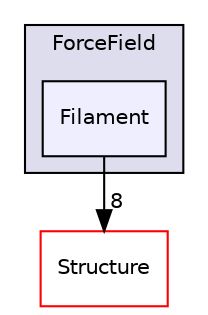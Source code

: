 digraph "src/Mechanics/ForceField/Filament" {
  compound=true
  node [ fontsize="10", fontname="Helvetica"];
  edge [ labelfontsize="10", labelfontname="Helvetica"];
  subgraph clusterdir_9a4c1534bd494106f026bdbe76d3e12c {
    graph [ bgcolor="#ddddee", pencolor="black", label="ForceField" fontname="Helvetica", fontsize="10", URL="dir_9a4c1534bd494106f026bdbe76d3e12c.html"]
  dir_8f945c7524d51752a12700b7d7a55446 [shape=box, label="Filament", style="filled", fillcolor="#eeeeff", pencolor="black", URL="dir_8f945c7524d51752a12700b7d7a55446.html"];
  }
  dir_1e943b2a5906122ddf396bc604857988 [shape=box label="Structure" fillcolor="white" style="filled" color="red" URL="dir_1e943b2a5906122ddf396bc604857988.html"];
  dir_8f945c7524d51752a12700b7d7a55446->dir_1e943b2a5906122ddf396bc604857988 [headlabel="8", labeldistance=1.5 headhref="dir_000007_000012.html"];
}
